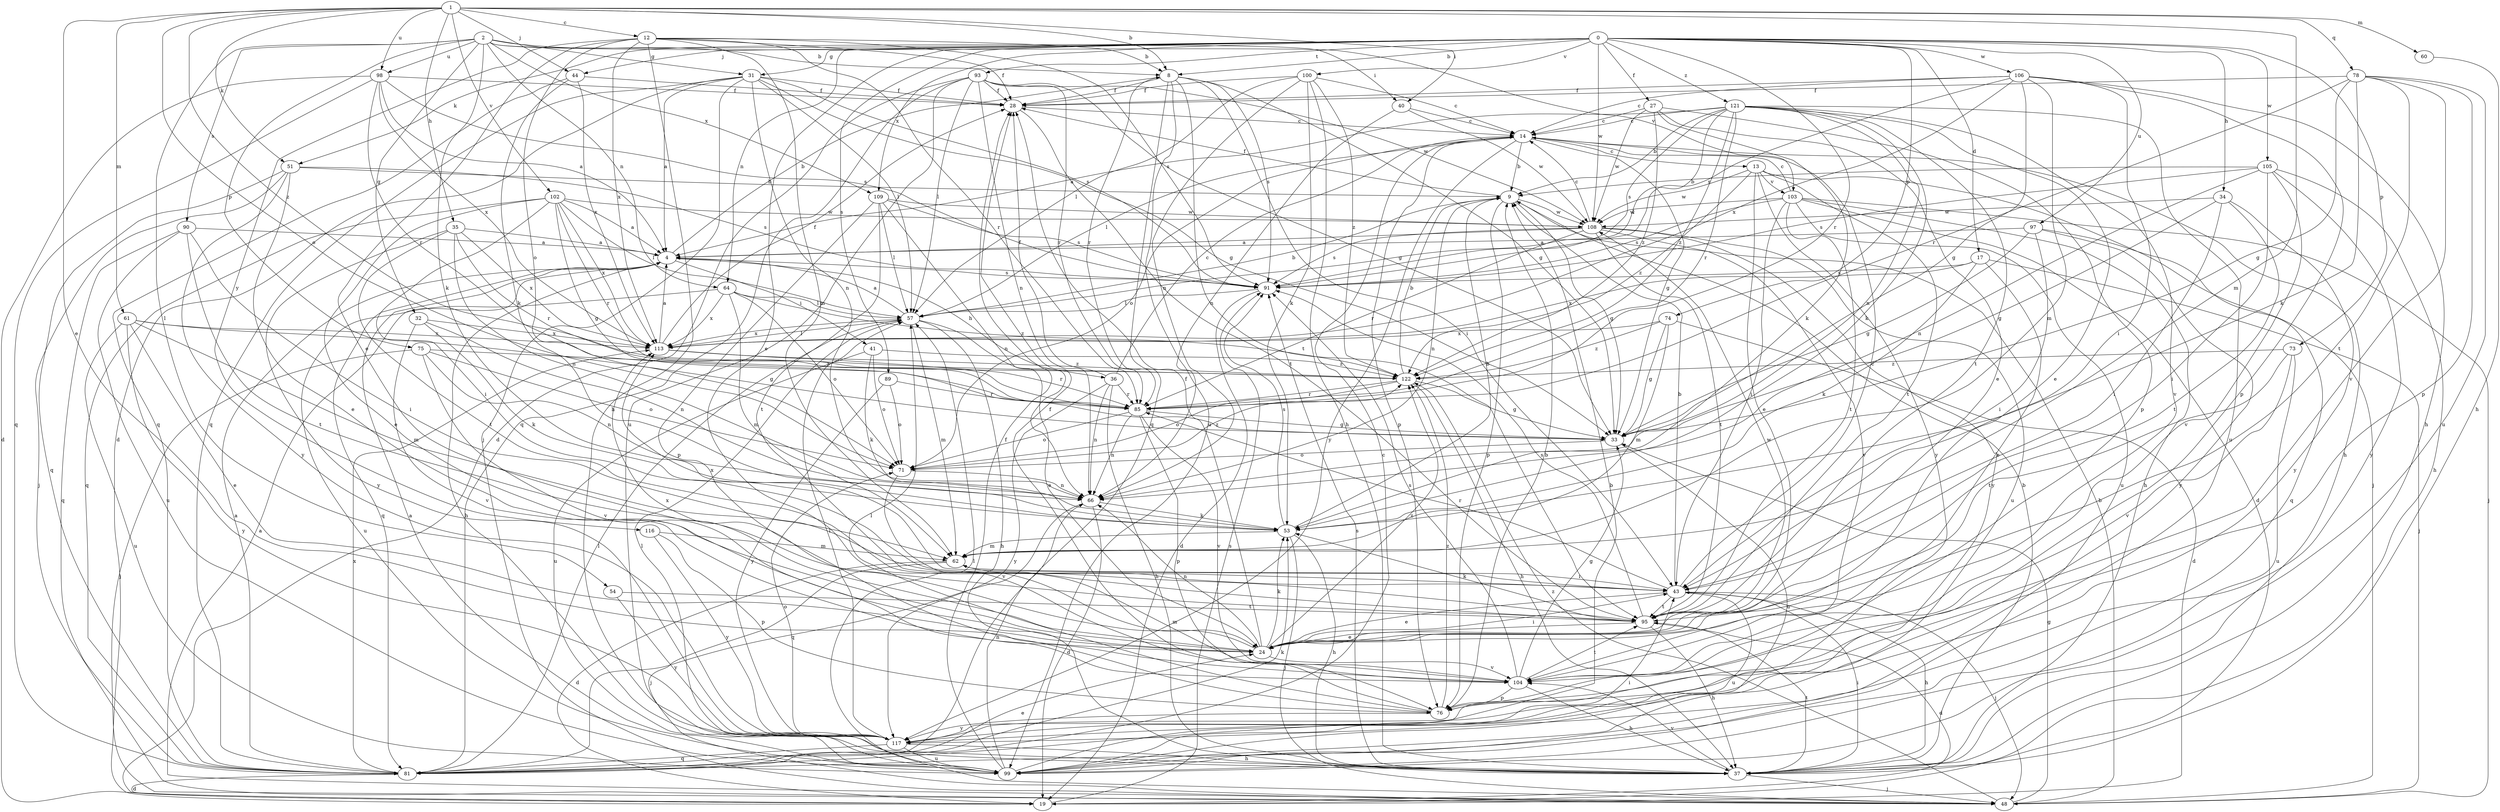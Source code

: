 strict digraph  {
0;
1;
2;
4;
8;
9;
12;
13;
14;
17;
19;
24;
27;
28;
31;
32;
33;
34;
35;
36;
37;
40;
41;
43;
44;
48;
51;
53;
54;
57;
60;
61;
62;
64;
66;
71;
73;
74;
75;
76;
78;
81;
85;
89;
90;
91;
93;
95;
97;
98;
99;
100;
102;
103;
104;
105;
106;
108;
109;
113;
116;
117;
121;
122;
0 -> 8  [label=b];
0 -> 17  [label=d];
0 -> 24  [label=e];
0 -> 27  [label=f];
0 -> 31  [label=g];
0 -> 34  [label=h];
0 -> 44  [label=j];
0 -> 51  [label=k];
0 -> 64  [label=n];
0 -> 73  [label=p];
0 -> 74  [label=p];
0 -> 85  [label=r];
0 -> 89  [label=s];
0 -> 93  [label=t];
0 -> 97  [label=u];
0 -> 100  [label=v];
0 -> 105  [label=w];
0 -> 106  [label=w];
0 -> 108  [label=w];
0 -> 109  [label=x];
0 -> 121  [label=z];
1 -> 8  [label=b];
1 -> 12  [label=c];
1 -> 24  [label=e];
1 -> 35  [label=h];
1 -> 40  [label=i];
1 -> 44  [label=j];
1 -> 51  [label=k];
1 -> 60  [label=m];
1 -> 61  [label=m];
1 -> 62  [label=m];
1 -> 71  [label=o];
1 -> 78  [label=q];
1 -> 98  [label=u];
1 -> 102  [label=v];
1 -> 122  [label=z];
2 -> 8  [label=b];
2 -> 31  [label=g];
2 -> 32  [label=g];
2 -> 40  [label=i];
2 -> 53  [label=k];
2 -> 54  [label=l];
2 -> 64  [label=n];
2 -> 75  [label=p];
2 -> 90  [label=s];
2 -> 98  [label=u];
2 -> 103  [label=v];
2 -> 109  [label=x];
4 -> 8  [label=b];
4 -> 36  [label=h];
4 -> 37  [label=h];
4 -> 41  [label=i];
4 -> 81  [label=q];
4 -> 91  [label=s];
8 -> 28  [label=f];
8 -> 33  [label=g];
8 -> 43  [label=i];
8 -> 81  [label=q];
8 -> 85  [label=r];
8 -> 91  [label=s];
8 -> 95  [label=t];
8 -> 99  [label=u];
9 -> 28  [label=f];
9 -> 33  [label=g];
9 -> 66  [label=n];
9 -> 76  [label=p];
9 -> 108  [label=w];
12 -> 8  [label=b];
12 -> 24  [label=e];
12 -> 28  [label=f];
12 -> 37  [label=h];
12 -> 62  [label=m];
12 -> 71  [label=o];
12 -> 85  [label=r];
12 -> 91  [label=s];
12 -> 113  [label=x];
12 -> 116  [label=y];
13 -> 24  [label=e];
13 -> 48  [label=j];
13 -> 95  [label=t];
13 -> 103  [label=v];
13 -> 108  [label=w];
13 -> 117  [label=y];
13 -> 122  [label=z];
14 -> 9  [label=b];
14 -> 13  [label=c];
14 -> 33  [label=g];
14 -> 37  [label=h];
14 -> 57  [label=l];
14 -> 71  [label=o];
14 -> 76  [label=p];
14 -> 117  [label=y];
17 -> 24  [label=e];
17 -> 48  [label=j];
17 -> 53  [label=k];
17 -> 91  [label=s];
17 -> 113  [label=x];
19 -> 91  [label=s];
24 -> 28  [label=f];
24 -> 43  [label=i];
24 -> 53  [label=k];
24 -> 66  [label=n];
24 -> 104  [label=v];
24 -> 108  [label=w];
24 -> 113  [label=x];
24 -> 122  [label=z];
27 -> 14  [label=c];
27 -> 24  [label=e];
27 -> 53  [label=k];
27 -> 76  [label=p];
27 -> 108  [label=w];
27 -> 122  [label=z];
28 -> 14  [label=c];
28 -> 95  [label=t];
31 -> 4  [label=a];
31 -> 19  [label=d];
31 -> 28  [label=f];
31 -> 33  [label=g];
31 -> 48  [label=j];
31 -> 57  [label=l];
31 -> 66  [label=n];
31 -> 81  [label=q];
31 -> 91  [label=s];
32 -> 53  [label=k];
32 -> 66  [label=n];
32 -> 104  [label=v];
32 -> 113  [label=x];
33 -> 71  [label=o];
33 -> 99  [label=u];
34 -> 33  [label=g];
34 -> 43  [label=i];
34 -> 95  [label=t];
34 -> 108  [label=w];
34 -> 117  [label=y];
35 -> 4  [label=a];
35 -> 66  [label=n];
35 -> 85  [label=r];
35 -> 95  [label=t];
35 -> 113  [label=x];
35 -> 117  [label=y];
36 -> 14  [label=c];
36 -> 28  [label=f];
36 -> 37  [label=h];
36 -> 66  [label=n];
36 -> 85  [label=r];
36 -> 117  [label=y];
37 -> 9  [label=b];
37 -> 43  [label=i];
37 -> 48  [label=j];
37 -> 91  [label=s];
37 -> 95  [label=t];
37 -> 104  [label=v];
40 -> 14  [label=c];
40 -> 66  [label=n];
40 -> 108  [label=w];
41 -> 53  [label=k];
41 -> 71  [label=o];
41 -> 99  [label=u];
41 -> 122  [label=z];
43 -> 9  [label=b];
43 -> 14  [label=c];
43 -> 24  [label=e];
43 -> 37  [label=h];
43 -> 48  [label=j];
43 -> 85  [label=r];
43 -> 95  [label=t];
43 -> 99  [label=u];
43 -> 113  [label=x];
44 -> 28  [label=f];
44 -> 53  [label=k];
44 -> 81  [label=q];
44 -> 113  [label=x];
48 -> 4  [label=a];
48 -> 9  [label=b];
48 -> 33  [label=g];
48 -> 57  [label=l];
48 -> 122  [label=z];
51 -> 9  [label=b];
51 -> 24  [label=e];
51 -> 48  [label=j];
51 -> 81  [label=q];
51 -> 91  [label=s];
51 -> 117  [label=y];
53 -> 9  [label=b];
53 -> 37  [label=h];
53 -> 48  [label=j];
53 -> 62  [label=m];
53 -> 91  [label=s];
54 -> 95  [label=t];
54 -> 117  [label=y];
57 -> 4  [label=a];
57 -> 9  [label=b];
57 -> 24  [label=e];
57 -> 37  [label=h];
57 -> 62  [label=m];
57 -> 113  [label=x];
60 -> 37  [label=h];
61 -> 24  [label=e];
61 -> 33  [label=g];
61 -> 62  [label=m];
61 -> 99  [label=u];
61 -> 113  [label=x];
61 -> 117  [label=y];
62 -> 19  [label=d];
62 -> 43  [label=i];
62 -> 48  [label=j];
64 -> 57  [label=l];
64 -> 62  [label=m];
64 -> 71  [label=o];
64 -> 99  [label=u];
64 -> 113  [label=x];
64 -> 122  [label=z];
66 -> 19  [label=d];
66 -> 53  [label=k];
66 -> 81  [label=q];
71 -> 66  [label=n];
71 -> 104  [label=v];
71 -> 122  [label=z];
73 -> 95  [label=t];
73 -> 99  [label=u];
73 -> 104  [label=v];
73 -> 122  [label=z];
74 -> 19  [label=d];
74 -> 33  [label=g];
74 -> 62  [label=m];
74 -> 113  [label=x];
74 -> 122  [label=z];
75 -> 48  [label=j];
75 -> 66  [label=n];
75 -> 71  [label=o];
75 -> 104  [label=v];
75 -> 122  [label=z];
76 -> 9  [label=b];
76 -> 28  [label=f];
76 -> 57  [label=l];
76 -> 117  [label=y];
76 -> 122  [label=z];
78 -> 28  [label=f];
78 -> 33  [label=g];
78 -> 53  [label=k];
78 -> 76  [label=p];
78 -> 85  [label=r];
78 -> 95  [label=t];
78 -> 99  [label=u];
78 -> 104  [label=v];
81 -> 4  [label=a];
81 -> 14  [label=c];
81 -> 19  [label=d];
81 -> 24  [label=e];
81 -> 43  [label=i];
81 -> 53  [label=k];
81 -> 57  [label=l];
81 -> 113  [label=x];
85 -> 33  [label=g];
85 -> 66  [label=n];
85 -> 71  [label=o];
85 -> 76  [label=p];
85 -> 104  [label=v];
89 -> 71  [label=o];
89 -> 85  [label=r];
89 -> 117  [label=y];
90 -> 4  [label=a];
90 -> 43  [label=i];
90 -> 81  [label=q];
90 -> 95  [label=t];
90 -> 99  [label=u];
91 -> 19  [label=d];
91 -> 57  [label=l];
93 -> 19  [label=d];
93 -> 28  [label=f];
93 -> 33  [label=g];
93 -> 57  [label=l];
93 -> 66  [label=n];
93 -> 81  [label=q];
93 -> 85  [label=r];
93 -> 99  [label=u];
93 -> 108  [label=w];
95 -> 19  [label=d];
95 -> 24  [label=e];
95 -> 37  [label=h];
95 -> 53  [label=k];
95 -> 91  [label=s];
97 -> 4  [label=a];
97 -> 33  [label=g];
97 -> 43  [label=i];
97 -> 81  [label=q];
97 -> 117  [label=y];
98 -> 4  [label=a];
98 -> 19  [label=d];
98 -> 28  [label=f];
98 -> 81  [label=q];
98 -> 85  [label=r];
98 -> 91  [label=s];
98 -> 113  [label=x];
99 -> 4  [label=a];
99 -> 9  [label=b];
99 -> 28  [label=f];
99 -> 57  [label=l];
99 -> 66  [label=n];
100 -> 14  [label=c];
100 -> 28  [label=f];
100 -> 37  [label=h];
100 -> 53  [label=k];
100 -> 57  [label=l];
100 -> 66  [label=n];
100 -> 122  [label=z];
102 -> 4  [label=a];
102 -> 24  [label=e];
102 -> 33  [label=g];
102 -> 43  [label=i];
102 -> 57  [label=l];
102 -> 81  [label=q];
102 -> 85  [label=r];
102 -> 108  [label=w];
102 -> 113  [label=x];
103 -> 14  [label=c];
103 -> 19  [label=d];
103 -> 37  [label=h];
103 -> 43  [label=i];
103 -> 48  [label=j];
103 -> 91  [label=s];
103 -> 95  [label=t];
103 -> 99  [label=u];
103 -> 108  [label=w];
104 -> 33  [label=g];
104 -> 37  [label=h];
104 -> 62  [label=m];
104 -> 76  [label=p];
104 -> 91  [label=s];
104 -> 95  [label=t];
105 -> 9  [label=b];
105 -> 37  [label=h];
105 -> 43  [label=i];
105 -> 66  [label=n];
105 -> 91  [label=s];
105 -> 104  [label=v];
105 -> 117  [label=y];
106 -> 14  [label=c];
106 -> 28  [label=f];
106 -> 33  [label=g];
106 -> 37  [label=h];
106 -> 43  [label=i];
106 -> 62  [label=m];
106 -> 76  [label=p];
106 -> 91  [label=s];
106 -> 113  [label=x];
108 -> 4  [label=a];
108 -> 14  [label=c];
108 -> 85  [label=r];
108 -> 91  [label=s];
108 -> 95  [label=t];
108 -> 99  [label=u];
108 -> 104  [label=v];
108 -> 117  [label=y];
109 -> 57  [label=l];
109 -> 66  [label=n];
109 -> 76  [label=p];
109 -> 91  [label=s];
109 -> 95  [label=t];
109 -> 108  [label=w];
113 -> 4  [label=a];
113 -> 28  [label=f];
113 -> 57  [label=l];
113 -> 85  [label=r];
113 -> 122  [label=z];
116 -> 62  [label=m];
116 -> 76  [label=p];
116 -> 117  [label=y];
117 -> 37  [label=h];
117 -> 57  [label=l];
117 -> 71  [label=o];
117 -> 81  [label=q];
117 -> 99  [label=u];
121 -> 4  [label=a];
121 -> 9  [label=b];
121 -> 14  [label=c];
121 -> 24  [label=e];
121 -> 53  [label=k];
121 -> 57  [label=l];
121 -> 66  [label=n];
121 -> 85  [label=r];
121 -> 91  [label=s];
121 -> 95  [label=t];
121 -> 99  [label=u];
121 -> 104  [label=v];
121 -> 122  [label=z];
122 -> 9  [label=b];
122 -> 33  [label=g];
122 -> 37  [label=h];
122 -> 71  [label=o];
122 -> 85  [label=r];
}
